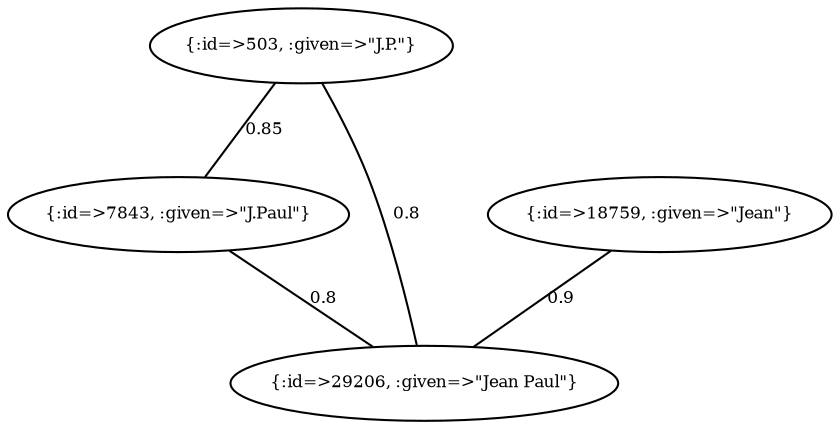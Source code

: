graph Collector__WeightedGraph {
    "{:id=>503, :given=>\"J.P.\"}" [
        fontsize = 8,
        label = "{:id=>503, :given=>\"J.P.\"}"
    ]

    "{:id=>7843, :given=>\"J.Paul\"}" [
        fontsize = 8,
        label = "{:id=>7843, :given=>\"J.Paul\"}"
    ]

    "{:id=>18759, :given=>\"Jean\"}" [
        fontsize = 8,
        label = "{:id=>18759, :given=>\"Jean\"}"
    ]

    "{:id=>29206, :given=>\"Jean Paul\"}" [
        fontsize = 8,
        label = "{:id=>29206, :given=>\"Jean Paul\"}"
    ]

    "{:id=>503, :given=>\"J.P.\"}" -- "{:id=>7843, :given=>\"J.Paul\"}" [
        fontsize = 8,
        label = 0.85
    ]

    "{:id=>503, :given=>\"J.P.\"}" -- "{:id=>29206, :given=>\"Jean Paul\"}" [
        fontsize = 8,
        label = 0.8
    ]

    "{:id=>7843, :given=>\"J.Paul\"}" -- "{:id=>29206, :given=>\"Jean Paul\"}" [
        fontsize = 8,
        label = 0.8
    ]

    "{:id=>18759, :given=>\"Jean\"}" -- "{:id=>29206, :given=>\"Jean Paul\"}" [
        fontsize = 8,
        label = 0.9
    ]
}
